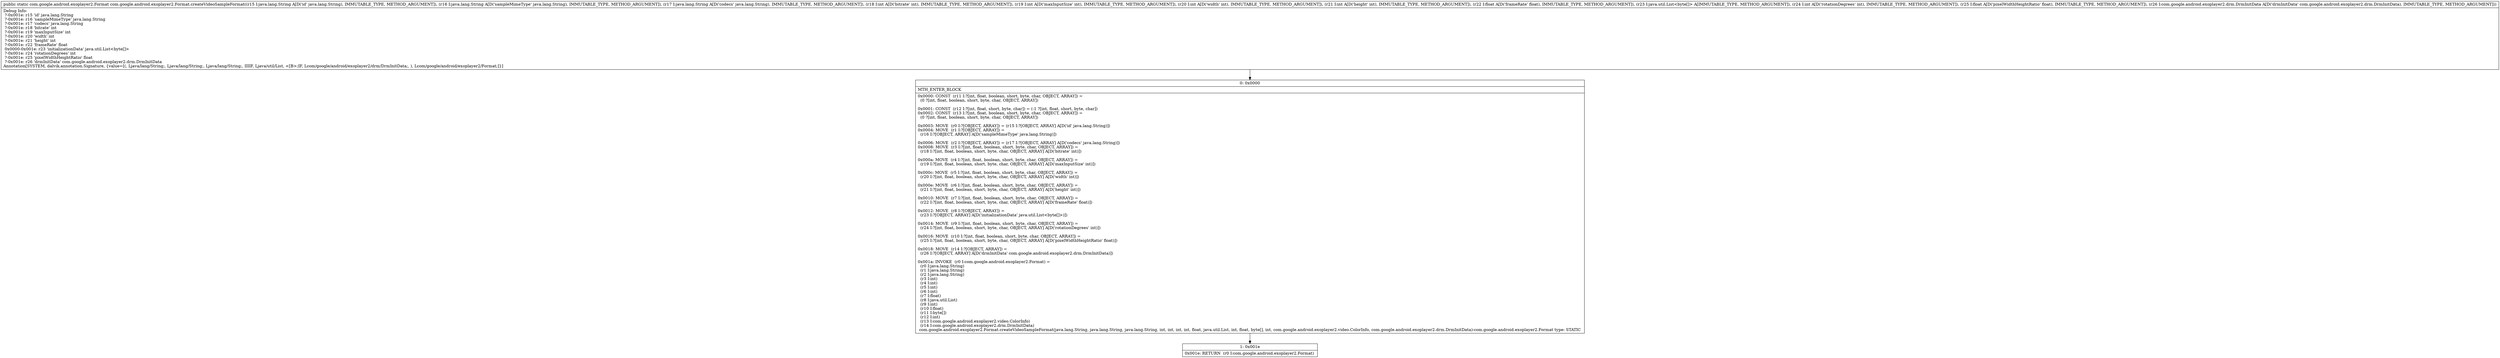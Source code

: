 digraph "CFG forcom.google.android.exoplayer2.Format.createVideoSampleFormat(Ljava\/lang\/String;Ljava\/lang\/String;Ljava\/lang\/String;IIIIFLjava\/util\/List;IFLcom\/google\/android\/exoplayer2\/drm\/DrmInitData;)Lcom\/google\/android\/exoplayer2\/Format;" {
Node_0 [shape=record,label="{0\:\ 0x0000|MTH_ENTER_BLOCK\l|0x0000: CONST  (r11 I:?[int, float, boolean, short, byte, char, OBJECT, ARRAY]) = \l  (0 ?[int, float, boolean, short, byte, char, OBJECT, ARRAY])\l \l0x0001: CONST  (r12 I:?[int, float, short, byte, char]) = (\-1 ?[int, float, short, byte, char]) \l0x0002: CONST  (r13 I:?[int, float, boolean, short, byte, char, OBJECT, ARRAY]) = \l  (0 ?[int, float, boolean, short, byte, char, OBJECT, ARRAY])\l \l0x0003: MOVE  (r0 I:?[OBJECT, ARRAY]) = (r15 I:?[OBJECT, ARRAY] A[D('id' java.lang.String)]) \l0x0004: MOVE  (r1 I:?[OBJECT, ARRAY]) = \l  (r16 I:?[OBJECT, ARRAY] A[D('sampleMimeType' java.lang.String)])\l \l0x0006: MOVE  (r2 I:?[OBJECT, ARRAY]) = (r17 I:?[OBJECT, ARRAY] A[D('codecs' java.lang.String)]) \l0x0008: MOVE  (r3 I:?[int, float, boolean, short, byte, char, OBJECT, ARRAY]) = \l  (r18 I:?[int, float, boolean, short, byte, char, OBJECT, ARRAY] A[D('bitrate' int)])\l \l0x000a: MOVE  (r4 I:?[int, float, boolean, short, byte, char, OBJECT, ARRAY]) = \l  (r19 I:?[int, float, boolean, short, byte, char, OBJECT, ARRAY] A[D('maxInputSize' int)])\l \l0x000c: MOVE  (r5 I:?[int, float, boolean, short, byte, char, OBJECT, ARRAY]) = \l  (r20 I:?[int, float, boolean, short, byte, char, OBJECT, ARRAY] A[D('width' int)])\l \l0x000e: MOVE  (r6 I:?[int, float, boolean, short, byte, char, OBJECT, ARRAY]) = \l  (r21 I:?[int, float, boolean, short, byte, char, OBJECT, ARRAY] A[D('height' int)])\l \l0x0010: MOVE  (r7 I:?[int, float, boolean, short, byte, char, OBJECT, ARRAY]) = \l  (r22 I:?[int, float, boolean, short, byte, char, OBJECT, ARRAY] A[D('frameRate' float)])\l \l0x0012: MOVE  (r8 I:?[OBJECT, ARRAY]) = \l  (r23 I:?[OBJECT, ARRAY] A[D('initializationData' java.util.List\<byte[]\>)])\l \l0x0014: MOVE  (r9 I:?[int, float, boolean, short, byte, char, OBJECT, ARRAY]) = \l  (r24 I:?[int, float, boolean, short, byte, char, OBJECT, ARRAY] A[D('rotationDegrees' int)])\l \l0x0016: MOVE  (r10 I:?[int, float, boolean, short, byte, char, OBJECT, ARRAY]) = \l  (r25 I:?[int, float, boolean, short, byte, char, OBJECT, ARRAY] A[D('pixelWidthHeightRatio' float)])\l \l0x0018: MOVE  (r14 I:?[OBJECT, ARRAY]) = \l  (r26 I:?[OBJECT, ARRAY] A[D('drmInitData' com.google.android.exoplayer2.drm.DrmInitData)])\l \l0x001a: INVOKE  (r0 I:com.google.android.exoplayer2.Format) = \l  (r0 I:java.lang.String)\l  (r1 I:java.lang.String)\l  (r2 I:java.lang.String)\l  (r3 I:int)\l  (r4 I:int)\l  (r5 I:int)\l  (r6 I:int)\l  (r7 I:float)\l  (r8 I:java.util.List)\l  (r9 I:int)\l  (r10 I:float)\l  (r11 I:byte[])\l  (r12 I:int)\l  (r13 I:com.google.android.exoplayer2.video.ColorInfo)\l  (r14 I:com.google.android.exoplayer2.drm.DrmInitData)\l com.google.android.exoplayer2.Format.createVideoSampleFormat(java.lang.String, java.lang.String, java.lang.String, int, int, int, int, float, java.util.List, int, float, byte[], int, com.google.android.exoplayer2.video.ColorInfo, com.google.android.exoplayer2.drm.DrmInitData):com.google.android.exoplayer2.Format type: STATIC \l}"];
Node_1 [shape=record,label="{1\:\ 0x001e|0x001e: RETURN  (r0 I:com.google.android.exoplayer2.Format) \l}"];
MethodNode[shape=record,label="{public static com.google.android.exoplayer2.Format com.google.android.exoplayer2.Format.createVideoSampleFormat((r15 I:java.lang.String A[D('id' java.lang.String), IMMUTABLE_TYPE, METHOD_ARGUMENT]), (r16 I:java.lang.String A[D('sampleMimeType' java.lang.String), IMMUTABLE_TYPE, METHOD_ARGUMENT]), (r17 I:java.lang.String A[D('codecs' java.lang.String), IMMUTABLE_TYPE, METHOD_ARGUMENT]), (r18 I:int A[D('bitrate' int), IMMUTABLE_TYPE, METHOD_ARGUMENT]), (r19 I:int A[D('maxInputSize' int), IMMUTABLE_TYPE, METHOD_ARGUMENT]), (r20 I:int A[D('width' int), IMMUTABLE_TYPE, METHOD_ARGUMENT]), (r21 I:int A[D('height' int), IMMUTABLE_TYPE, METHOD_ARGUMENT]), (r22 I:float A[D('frameRate' float), IMMUTABLE_TYPE, METHOD_ARGUMENT]), (r23 I:java.util.List\<byte[]\> A[IMMUTABLE_TYPE, METHOD_ARGUMENT]), (r24 I:int A[D('rotationDegrees' int), IMMUTABLE_TYPE, METHOD_ARGUMENT]), (r25 I:float A[D('pixelWidthHeightRatio' float), IMMUTABLE_TYPE, METHOD_ARGUMENT]), (r26 I:com.google.android.exoplayer2.drm.DrmInitData A[D('drmInitData' com.google.android.exoplayer2.drm.DrmInitData), IMMUTABLE_TYPE, METHOD_ARGUMENT]))  | Debug Info:\l  ?\-0x001e: r15 'id' java.lang.String\l  ?\-0x001e: r16 'sampleMimeType' java.lang.String\l  ?\-0x001e: r17 'codecs' java.lang.String\l  ?\-0x001e: r18 'bitrate' int\l  ?\-0x001e: r19 'maxInputSize' int\l  ?\-0x001e: r20 'width' int\l  ?\-0x001e: r21 'height' int\l  ?\-0x001e: r22 'frameRate' float\l  0x0000\-0x001e: r23 'initializationData' java.util.List\<byte[]\>\l  ?\-0x001e: r24 'rotationDegrees' int\l  ?\-0x001e: r25 'pixelWidthHeightRatio' float\l  ?\-0x001e: r26 'drmInitData' com.google.android.exoplayer2.drm.DrmInitData\lAnnotation[SYSTEM, dalvik.annotation.Signature, \{value=[(, Ljava\/lang\/String;, Ljava\/lang\/String;, Ljava\/lang\/String;, IIIIF, Ljava\/util\/List, \<[B\>;IF, Lcom\/google\/android\/exoplayer2\/drm\/DrmInitData;, ), Lcom\/google\/android\/exoplayer2\/Format;]\}]\l}"];
MethodNode -> Node_0;
Node_0 -> Node_1;
}

